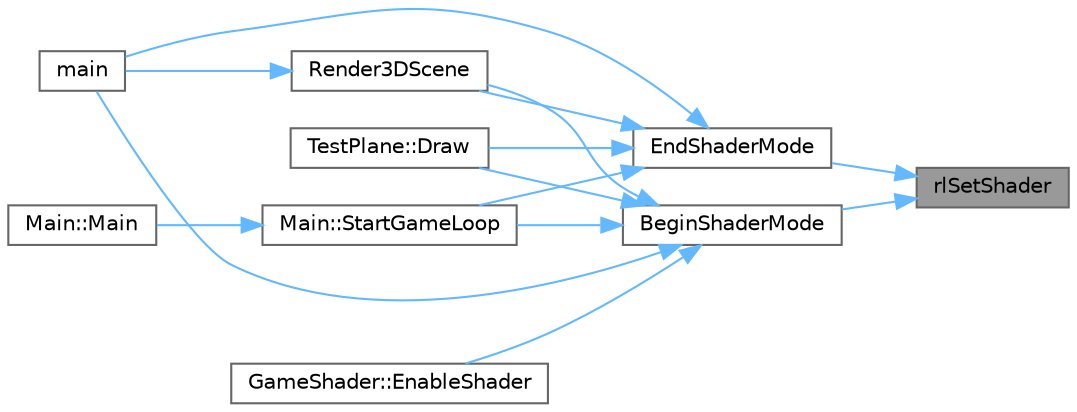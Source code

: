 digraph "rlSetShader"
{
 // LATEX_PDF_SIZE
  bgcolor="transparent";
  edge [fontname=Helvetica,fontsize=10,labelfontname=Helvetica,labelfontsize=10];
  node [fontname=Helvetica,fontsize=10,shape=box,height=0.2,width=0.4];
  rankdir="RL";
  Node1 [id="Node000001",label="rlSetShader",height=0.2,width=0.4,color="gray40", fillcolor="grey60", style="filled", fontcolor="black",tooltip=" "];
  Node1 -> Node2 [id="edge14_Node000001_Node000002",dir="back",color="steelblue1",style="solid",tooltip=" "];
  Node2 [id="Node000002",label="BeginShaderMode",height=0.2,width=0.4,color="grey40", fillcolor="white", style="filled",URL="$_old_2_classes_2lib_2rcore_8c.html#a4e344e4afbaee0336b72ae266a507c8a",tooltip=" "];
  Node2 -> Node3 [id="edge15_Node000002_Node000003",dir="back",color="steelblue1",style="solid",tooltip=" "];
  Node3 [id="Node000003",label="TestPlane::Draw",height=0.2,width=0.4,color="grey40", fillcolor="white", style="filled",URL="$class_test_plane.html#a77b0ec96709d666e57d53ced8f6fa906",tooltip=" "];
  Node2 -> Node4 [id="edge16_Node000002_Node000004",dir="back",color="steelblue1",style="solid",tooltip=" "];
  Node4 [id="Node000004",label="GameShader::EnableShader",height=0.2,width=0.4,color="grey40", fillcolor="white", style="filled",URL="$class_game_shader.html#af3ffbf7b14d80fd82f6d7ffbfafb470a",tooltip=" "];
  Node2 -> Node5 [id="edge17_Node000002_Node000005",dir="back",color="steelblue1",style="solid",tooltip=" "];
  Node5 [id="Node000005",label="main",height=0.2,width=0.4,color="grey40", fillcolor="white", style="filled",URL="$_classes_2lib_2_raylib_erosion_standalone-main_2src_2main_8cpp.html#a840291bc02cba5474a4cb46a9b9566fe",tooltip=" "];
  Node2 -> Node6 [id="edge18_Node000002_Node000006",dir="back",color="steelblue1",style="solid",tooltip=" "];
  Node6 [id="Node000006",label="Render3DScene",height=0.2,width=0.4,color="grey40", fillcolor="white", style="filled",URL="$_classes_2lib_2_raylib_erosion_standalone-main_2src_2main_8cpp.html#ad86ef8813977cfce37962bc5ceff25b3",tooltip=" "];
  Node6 -> Node5 [id="edge19_Node000006_Node000005",dir="back",color="steelblue1",style="solid",tooltip=" "];
  Node2 -> Node7 [id="edge20_Node000002_Node000007",dir="back",color="steelblue1",style="solid",tooltip=" "];
  Node7 [id="Node000007",label="Main::StartGameLoop",height=0.2,width=0.4,color="grey40", fillcolor="white", style="filled",URL="$class_main.html#ae41f68a79f75d932839c81505b01b365",tooltip=" "];
  Node7 -> Node8 [id="edge21_Node000007_Node000008",dir="back",color="steelblue1",style="solid",tooltip=" "];
  Node8 [id="Node000008",label="Main::Main",height=0.2,width=0.4,color="grey40", fillcolor="white", style="filled",URL="$class_main.html#a50d4361a1b613205467a441b5c40c199",tooltip=" "];
  Node1 -> Node9 [id="edge22_Node000001_Node000009",dir="back",color="steelblue1",style="solid",tooltip=" "];
  Node9 [id="Node000009",label="EndShaderMode",height=0.2,width=0.4,color="grey40", fillcolor="white", style="filled",URL="$_old_2_classes_2lib_2rcore_8c.html#aede028cb2f1bfe3d32c9436182ca9609",tooltip=" "];
  Node9 -> Node3 [id="edge23_Node000009_Node000003",dir="back",color="steelblue1",style="solid",tooltip=" "];
  Node9 -> Node5 [id="edge24_Node000009_Node000005",dir="back",color="steelblue1",style="solid",tooltip=" "];
  Node9 -> Node6 [id="edge25_Node000009_Node000006",dir="back",color="steelblue1",style="solid",tooltip=" "];
  Node9 -> Node7 [id="edge26_Node000009_Node000007",dir="back",color="steelblue1",style="solid",tooltip=" "];
}
